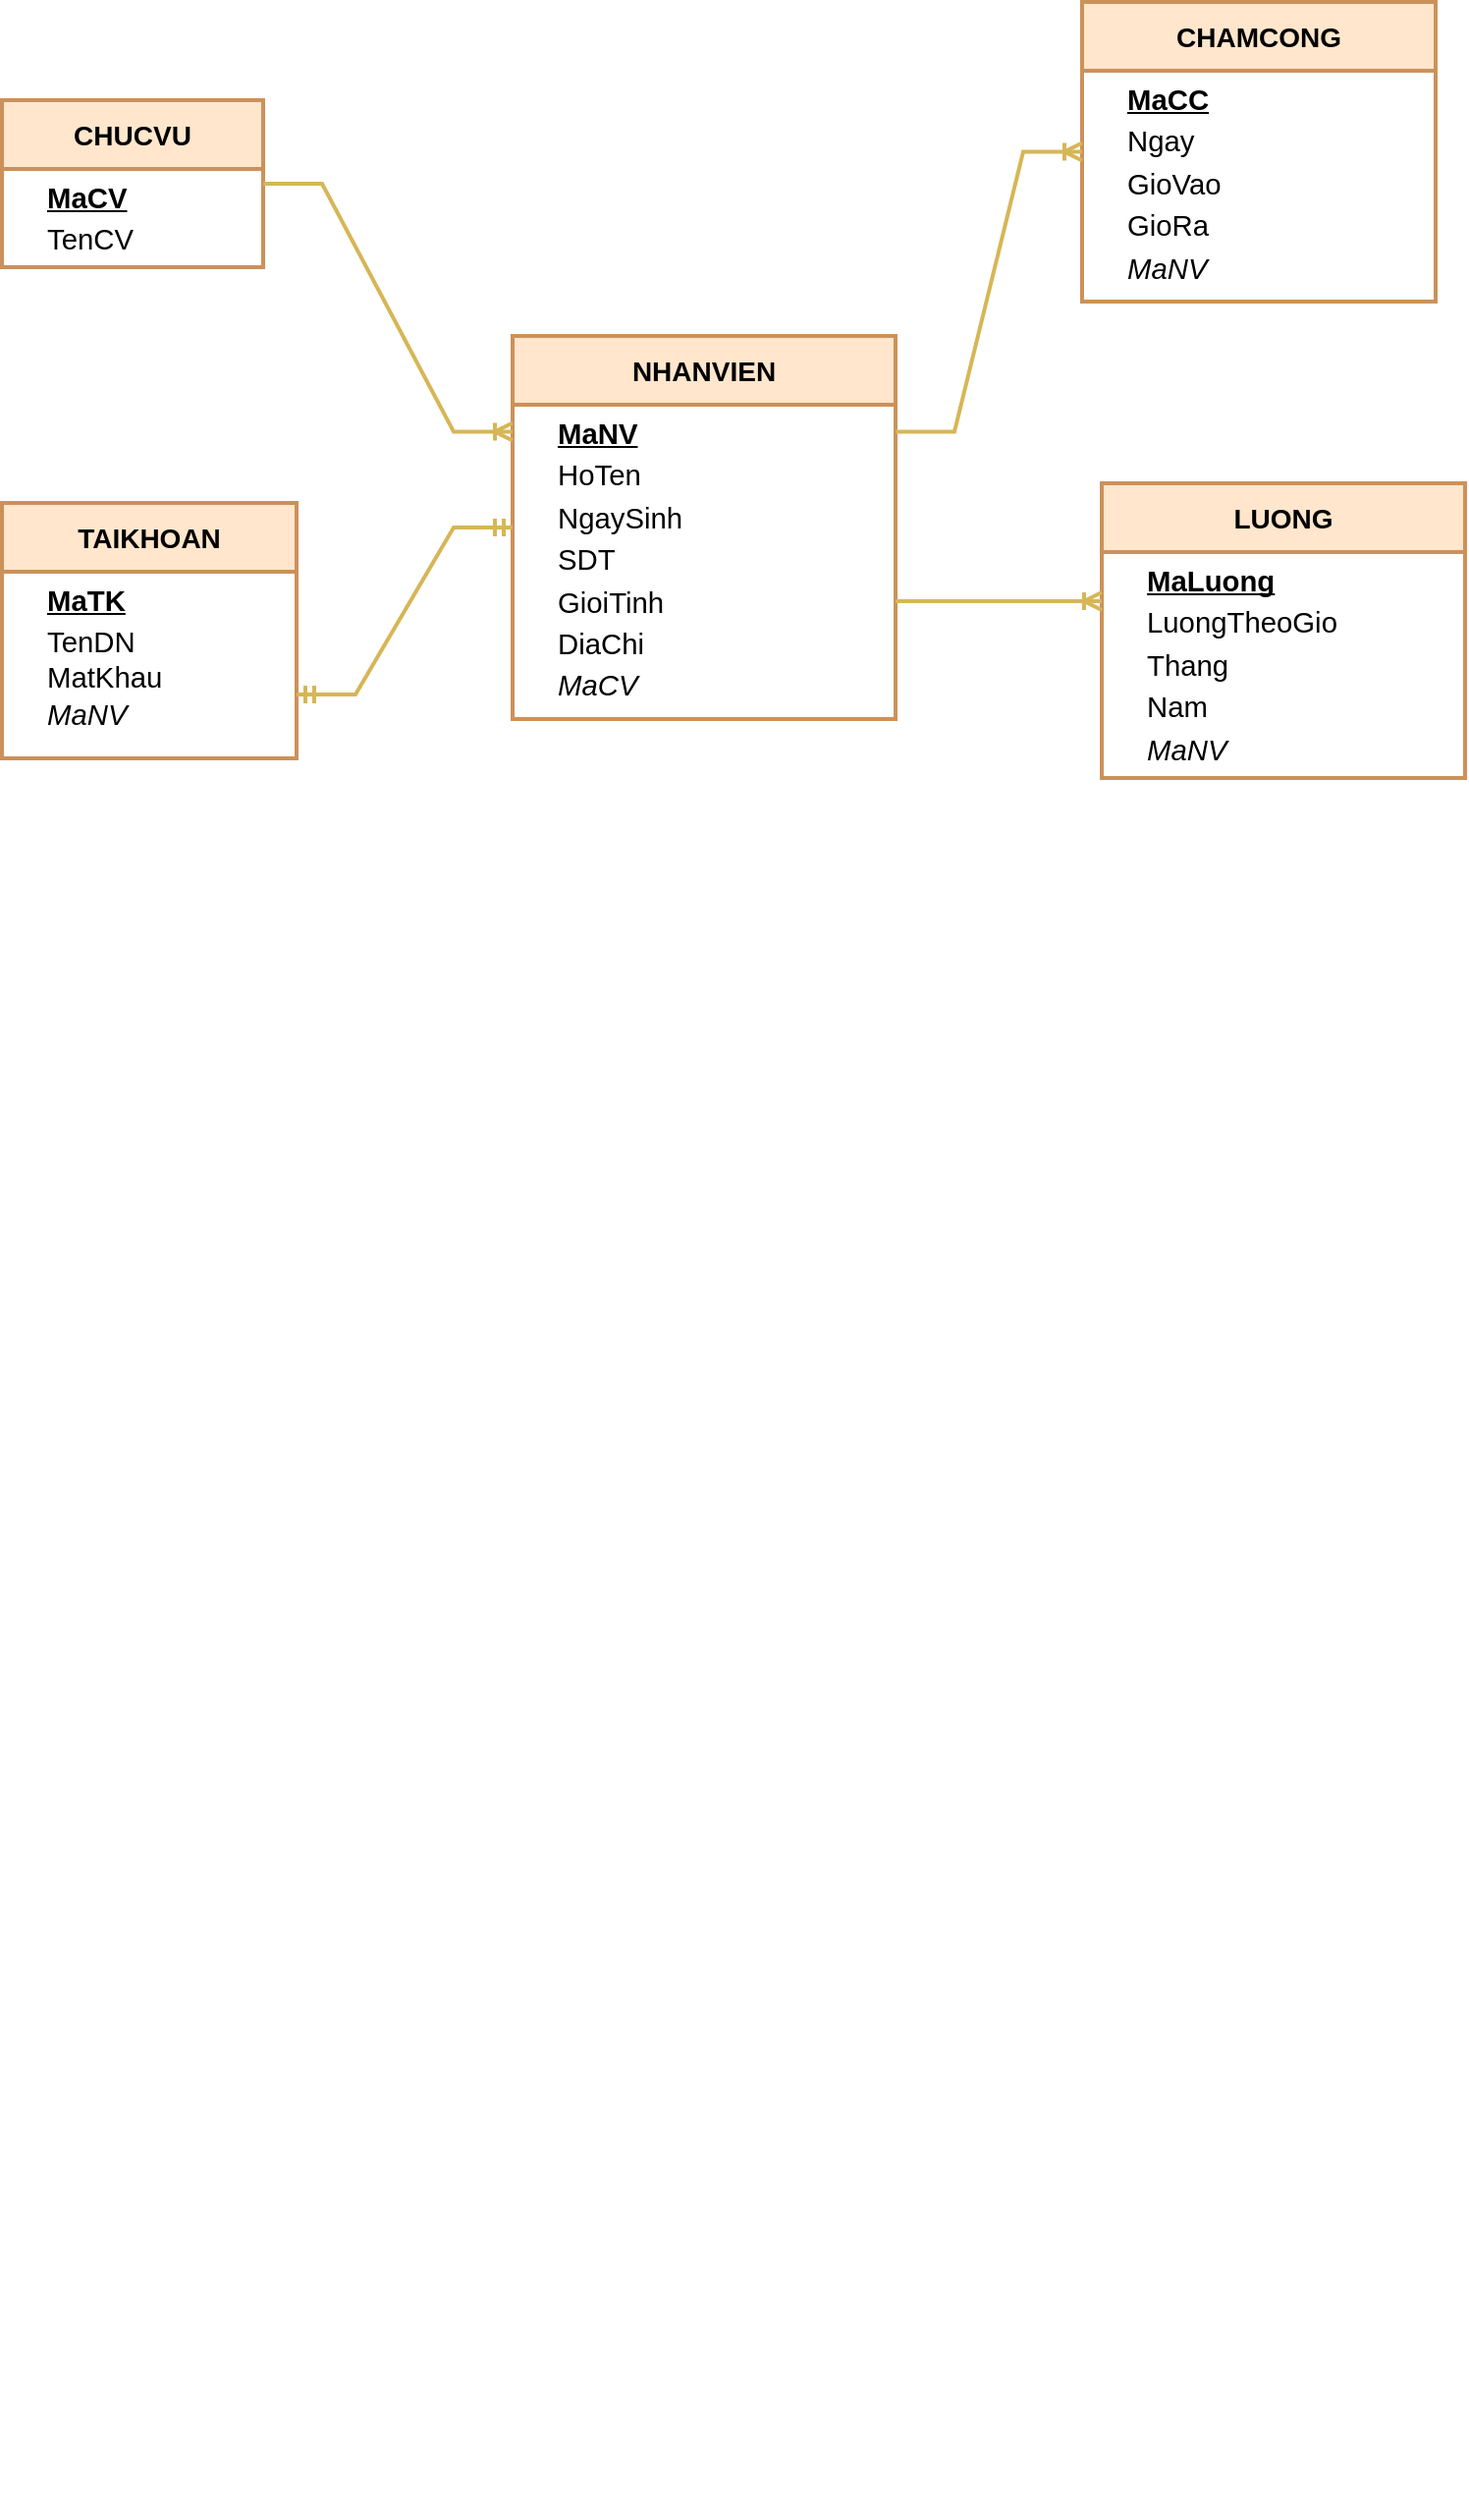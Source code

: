 <mxfile version="23.1.5" type="device">
  <diagram name="Page-1" id="ZubcaT3d2NEwZOVKlh6q">
    <mxGraphModel dx="1179" dy="1702" grid="1" gridSize="10" guides="1" tooltips="1" connect="1" arrows="1" fold="1" page="1" pageScale="1" pageWidth="850" pageHeight="1100" math="0" shadow="0">
      <root>
        <mxCell id="0" />
        <mxCell id="1" parent="0" />
        <mxCell id="2L5laDz5T02__P0URJwI-88" value="" style="shape=tableRow;horizontal=0;startSize=0;swimlaneHead=0;swimlaneBody=0;fillColor=none;collapsible=0;dropTarget=0;points=[[0,0.5],[1,0.5]];portConstraint=eastwest;top=0;left=0;right=0;bottom=0;" vertex="1" parent="1">
          <mxGeometry x="400" y="250" width="200" height="30" as="geometry" />
        </mxCell>
        <mxCell id="2L5laDz5T02__P0URJwI-89" value="&lt;br&gt;&lt;div&gt;&lt;br/&gt;&lt;/div&gt;" style="shape=partialRectangle;connectable=0;fillColor=none;top=0;left=0;bottom=0;right=0;editable=1;overflow=hidden;whiteSpace=wrap;html=1;" vertex="1" parent="2L5laDz5T02__P0URJwI-88">
          <mxGeometry width="30" height="30" as="geometry">
            <mxRectangle width="30" height="30" as="alternateBounds" />
          </mxGeometry>
        </mxCell>
        <mxCell id="2L5laDz5T02__P0URJwI-91" value="" style="shape=tableRow;horizontal=0;startSize=0;swimlaneHead=0;swimlaneBody=0;fillColor=none;collapsible=0;dropTarget=0;points=[[0,0.5],[1,0.5]];portConstraint=eastwest;top=0;left=0;right=0;bottom=0;" vertex="1" parent="1">
          <mxGeometry x="400" y="290" width="200" height="30" as="geometry" />
        </mxCell>
        <mxCell id="2L5laDz5T02__P0URJwI-92" value="&lt;br&gt;&lt;div&gt;&lt;br/&gt;&lt;/div&gt;" style="shape=partialRectangle;connectable=0;fillColor=none;top=0;left=0;bottom=0;right=0;editable=1;overflow=hidden;whiteSpace=wrap;html=1;" vertex="1" parent="2L5laDz5T02__P0URJwI-91">
          <mxGeometry width="30" height="30" as="geometry">
            <mxRectangle width="30" height="30" as="alternateBounds" />
          </mxGeometry>
        </mxCell>
        <mxCell id="2L5laDz5T02__P0URJwI-94" value="" style="shape=tableRow;horizontal=0;startSize=0;swimlaneHead=0;swimlaneBody=0;fillColor=none;collapsible=0;dropTarget=0;points=[[0,0.5],[1,0.5]];portConstraint=eastwest;top=0;left=0;right=0;bottom=0;" vertex="1" parent="1">
          <mxGeometry x="400" y="320" width="200" height="30" as="geometry" />
        </mxCell>
        <mxCell id="2L5laDz5T02__P0URJwI-95" value="&lt;br&gt;&lt;div&gt;&lt;br/&gt;&lt;/div&gt;" style="shape=partialRectangle;connectable=0;fillColor=none;top=0;left=0;bottom=0;right=0;editable=1;overflow=hidden;whiteSpace=wrap;html=1;" vertex="1" parent="2L5laDz5T02__P0URJwI-94">
          <mxGeometry width="30" height="30" as="geometry">
            <mxRectangle width="30" height="30" as="alternateBounds" />
          </mxGeometry>
        </mxCell>
        <mxCell id="2L5laDz5T02__P0URJwI-97" value="" style="shape=tableRow;horizontal=0;startSize=0;swimlaneHead=0;swimlaneBody=0;fillColor=none;collapsible=0;dropTarget=0;points=[[0,0.5],[1,0.5]];portConstraint=eastwest;top=0;left=0;right=0;bottom=0;" vertex="1" parent="1">
          <mxGeometry x="400" y="360" width="200" height="30" as="geometry" />
        </mxCell>
        <mxCell id="2L5laDz5T02__P0URJwI-98" value="&lt;br&gt;&lt;div&gt;&lt;br/&gt;&lt;/div&gt;" style="shape=partialRectangle;connectable=0;fillColor=none;top=0;left=0;bottom=0;right=0;editable=1;overflow=hidden;whiteSpace=wrap;html=1;" vertex="1" parent="2L5laDz5T02__P0URJwI-97">
          <mxGeometry width="30" height="30" as="geometry">
            <mxRectangle width="30" height="30" as="alternateBounds" />
          </mxGeometry>
        </mxCell>
        <mxCell id="2L5laDz5T02__P0URJwI-102" value="&lt;b&gt;&lt;font style=&quot;font-size: 14px;&quot;&gt;NHANVIEN&lt;/font&gt;&lt;/b&gt;" style="swimlane;html=1;startSize=35;fontStyle=0;collapsible=0;horizontal=1;swimlaneLine=1;strokeWidth=2;swimlaneFillColor=#ffffff;whiteSpace=wrap;fillColor=#ffe6cc;strokeColor=#CC915A;" vertex="1" parent="1">
          <mxGeometry x="640" y="-710" width="195" height="195" as="geometry" />
        </mxCell>
        <mxCell id="2L5laDz5T02__P0URJwI-103" value="&lt;sup&gt;&lt;span style=&quot;border-color: var(--border-color); color: rgb(0, 0, 0); font-style: normal; font-variant: normal; letter-spacing: normal; orphans: 2; text-align: center; text-indent: 0px; text-transform: none; widows: 2; word-spacing: 0px; -webkit-text-stroke-width: 0px; background-color: transparent; text-decoration: underline; font-size: 11pt; font-family: Arial, sans-serif; font-weight: 700; text-decoration-skip-ink: none;&quot;&gt;MaNV&lt;br&gt;&lt;/span&gt;&lt;span style=&quot;border-color: var(--border-color); color: rgb(0, 0, 0); font-variant: normal; font-weight: 400; letter-spacing: normal; orphans: 2; text-align: center; text-indent: 0px; text-transform: none; widows: 2; word-spacing: 0px; -webkit-text-stroke-width: 0px; background-color: transparent; text-decoration-thickness: initial; text-decoration-style: initial; text-decoration-color: initial; font-size: 11pt; font-family: Arial, sans-serif;&quot;&gt;HoTen&lt;br&gt;NgaySinh&lt;br&gt;SDT&lt;br&gt;GioiTinh&lt;br&gt;DiaChi&lt;br&gt;&lt;/span&gt;&lt;span style=&quot;border-color: var(--border-color); color: rgb(0, 0, 0); font-variant: normal; font-weight: 400; letter-spacing: normal; orphans: 2; text-align: center; text-indent: 0px; text-transform: none; widows: 2; word-spacing: 0px; -webkit-text-stroke-width: 0px; background-color: transparent; text-decoration-thickness: initial; text-decoration-style: initial; text-decoration-color: initial; font-size: 11pt; font-family: Arial, sans-serif;&quot;&gt;&lt;i&gt;MaCV&lt;/i&gt;&lt;/span&gt;&lt;/sup&gt;" style="text;whiteSpace=wrap;html=1;" vertex="1" parent="2L5laDz5T02__P0URJwI-102">
          <mxGeometry x="21.25" y="35" width="83.75" height="155" as="geometry" />
        </mxCell>
        <mxCell id="2L5laDz5T02__P0URJwI-104" value="&lt;b&gt;&lt;font style=&quot;font-size: 14px;&quot;&gt;CHUCVU&lt;/font&gt;&lt;/b&gt;" style="swimlane;html=1;startSize=35;fontStyle=0;collapsible=0;horizontal=1;swimlaneLine=1;strokeWidth=2;swimlaneFillColor=#ffffff;whiteSpace=wrap;fillColor=#ffe6cc;strokeColor=#CC915A;" vertex="1" parent="1">
          <mxGeometry x="380" y="-830" width="133" height="85" as="geometry" />
        </mxCell>
        <mxCell id="2L5laDz5T02__P0URJwI-105" value="&lt;sup&gt;&lt;span style=&quot;border-color: var(--border-color); color: rgb(0, 0, 0); font-style: normal; font-variant: normal; letter-spacing: normal; orphans: 2; text-align: center; text-indent: 0px; text-transform: none; widows: 2; word-spacing: 0px; -webkit-text-stroke-width: 0px; background-color: transparent; text-decoration: underline; font-size: 11pt; font-family: Arial, sans-serif; font-weight: 700; text-decoration-skip-ink: none;&quot;&gt;MaCV&lt;br&gt;&lt;/span&gt;&lt;span style=&quot;border-color: var(--border-color); color: rgb(0, 0, 0); font-variant: normal; font-weight: 400; letter-spacing: normal; orphans: 2; text-align: center; text-indent: 0px; text-transform: none; widows: 2; word-spacing: 0px; -webkit-text-stroke-width: 0px; background-color: transparent; text-decoration-thickness: initial; text-decoration-style: initial; text-decoration-color: initial; font-size: 11pt; font-family: Arial, sans-serif;&quot;&gt;TenCV&lt;br&gt;&lt;/span&gt;&lt;/sup&gt;" style="text;whiteSpace=wrap;html=1;" vertex="1" parent="2L5laDz5T02__P0URJwI-104">
          <mxGeometry x="21.25" y="35" width="83.75" height="55" as="geometry" />
        </mxCell>
        <mxCell id="2L5laDz5T02__P0URJwI-106" value="&lt;b&gt;&lt;font style=&quot;font-size: 14px;&quot;&gt;TAIKHOAN&lt;/font&gt;&lt;/b&gt;" style="swimlane;html=1;startSize=35;fontStyle=0;collapsible=0;horizontal=1;swimlaneLine=1;strokeWidth=2;swimlaneFillColor=#ffffff;whiteSpace=wrap;fillColor=#ffe6cc;strokeColor=#CC915A;" vertex="1" parent="1">
          <mxGeometry x="380" y="-625" width="150" height="130" as="geometry" />
        </mxCell>
        <mxCell id="2L5laDz5T02__P0URJwI-107" value="&lt;sup&gt;&lt;span style=&quot;border-color: var(--border-color); color: rgb(0, 0, 0); font-style: normal; font-variant: normal; letter-spacing: normal; orphans: 2; text-align: center; text-indent: 0px; text-transform: none; widows: 2; word-spacing: 0px; -webkit-text-stroke-width: 0px; background-color: transparent; text-decoration: underline; font-size: 11pt; font-family: Arial, sans-serif; font-weight: 700; text-decoration-skip-ink: none;&quot;&gt;MaTK&lt;br&gt;&lt;/span&gt;&lt;/sup&gt;&lt;span style=&quot;border-color: var(--border-color); font-variant-numeric: normal; font-variant-east-asian: normal; font-variant-alternates: normal; font-variant-position: normal; text-align: center; background-color: transparent; font-size: 11pt; font-family: Arial, sans-serif; vertical-align: baseline;&quot;&gt;TenDN MatKhau&lt;br&gt;&lt;/span&gt;&lt;span style=&quot;border-color: var(--border-color); font-variant-numeric: normal; font-variant-east-asian: normal; font-variant-alternates: normal; font-variant-position: normal; text-align: center; background-color: transparent; font-size: 11pt; font-family: Arial, sans-serif; font-style: italic; vertical-align: baseline;&quot;&gt;MaNV&lt;/span&gt;&lt;sup&gt;&lt;br&gt;&lt;/sup&gt;" style="text;whiteSpace=wrap;html=1;" vertex="1" parent="2L5laDz5T02__P0URJwI-106">
          <mxGeometry x="21.25" y="35" width="83.75" height="155" as="geometry" />
        </mxCell>
        <mxCell id="2L5laDz5T02__P0URJwI-108" value="&lt;b&gt;&lt;font style=&quot;font-size: 14px;&quot;&gt;CHAMCONG&lt;/font&gt;&lt;/b&gt;" style="swimlane;html=1;startSize=35;fontStyle=0;collapsible=0;horizontal=1;swimlaneLine=1;strokeWidth=2;swimlaneFillColor=#ffffff;whiteSpace=wrap;fillColor=#ffe6cc;strokeColor=#CC915A;" vertex="1" parent="1">
          <mxGeometry x="930" y="-880" width="180" height="152.5" as="geometry" />
        </mxCell>
        <mxCell id="2L5laDz5T02__P0URJwI-109" value="&lt;sup&gt;&lt;span style=&quot;border-color: var(--border-color); color: rgb(0, 0, 0); font-style: normal; font-variant: normal; letter-spacing: normal; orphans: 2; text-align: center; text-indent: 0px; text-transform: none; widows: 2; word-spacing: 0px; -webkit-text-stroke-width: 0px; background-color: transparent; text-decoration: underline; font-size: 11pt; font-family: Arial, sans-serif; font-weight: 700; text-decoration-skip-ink: none;&quot;&gt;MaCC&lt;br&gt;&lt;/span&gt;&lt;span style=&quot;border-color: var(--border-color); color: rgb(0, 0, 0); font-variant: normal; font-weight: 400; letter-spacing: normal; orphans: 2; text-align: center; text-indent: 0px; text-transform: none; widows: 2; word-spacing: 0px; -webkit-text-stroke-width: 0px; background-color: transparent; text-decoration-thickness: initial; text-decoration-style: initial; text-decoration-color: initial; font-size: 11pt; font-family: Arial, sans-serif;&quot;&gt;Ngay&lt;br&gt;GioVao&lt;br&gt;GioRa&lt;br&gt;&lt;/span&gt;&lt;span style=&quot;border-color: var(--border-color); color: rgb(0, 0, 0); font-variant: normal; font-weight: 400; letter-spacing: normal; orphans: 2; text-align: center; text-indent: 0px; text-transform: none; widows: 2; word-spacing: 0px; -webkit-text-stroke-width: 0px; background-color: transparent; text-decoration-thickness: initial; text-decoration-style: initial; text-decoration-color: initial; font-size: 11pt; font-family: Arial, sans-serif;&quot;&gt;&lt;i&gt;MaNV&lt;/i&gt;&lt;/span&gt;&lt;/sup&gt;" style="text;whiteSpace=wrap;html=1;" vertex="1" parent="2L5laDz5T02__P0URJwI-108">
          <mxGeometry x="21.25" y="35" width="83.75" height="155" as="geometry" />
        </mxCell>
        <mxCell id="2L5laDz5T02__P0URJwI-110" value="&lt;b&gt;&lt;font style=&quot;font-size: 14px;&quot;&gt;LUONG&lt;/font&gt;&lt;/b&gt;" style="swimlane;html=1;startSize=35;fontStyle=0;collapsible=0;horizontal=1;swimlaneLine=1;strokeWidth=2;swimlaneFillColor=#ffffff;whiteSpace=wrap;fillColor=#ffe6cc;strokeColor=#CC915A;" vertex="1" parent="1">
          <mxGeometry x="940" y="-635" width="185" height="150" as="geometry" />
        </mxCell>
        <mxCell id="2L5laDz5T02__P0URJwI-111" value="&lt;sup&gt;&lt;span style=&quot;border-color: var(--border-color); color: rgb(0, 0, 0); font-style: normal; font-variant: normal; letter-spacing: normal; orphans: 2; text-align: center; text-indent: 0px; text-transform: none; widows: 2; word-spacing: 0px; -webkit-text-stroke-width: 0px; background-color: transparent; text-decoration: underline; font-size: 11pt; font-family: Arial, sans-serif; font-weight: 700; text-decoration-skip-ink: none;&quot;&gt;MaLuong&lt;br&gt;&lt;/span&gt;&lt;span style=&quot;border-color: var(--border-color); color: rgb(0, 0, 0); font-variant: normal; font-weight: 400; letter-spacing: normal; orphans: 2; text-align: center; text-indent: 0px; text-transform: none; widows: 2; word-spacing: 0px; -webkit-text-stroke-width: 0px; background-color: transparent; text-decoration-thickness: initial; text-decoration-style: initial; text-decoration-color: initial; font-size: 11pt; font-family: Arial, sans-serif;&quot;&gt;LuongTheoGio&lt;br&gt;Thang&lt;br&gt;Nam&lt;br&gt;&lt;/span&gt;&lt;span style=&quot;border-color: var(--border-color); color: rgb(0, 0, 0); font-variant: normal; font-weight: 400; letter-spacing: normal; orphans: 2; text-align: center; text-indent: 0px; text-transform: none; widows: 2; word-spacing: 0px; -webkit-text-stroke-width: 0px; background-color: transparent; text-decoration-thickness: initial; text-decoration-style: initial; text-decoration-color: initial; font-size: 11pt; font-family: Arial, sans-serif;&quot;&gt;&lt;i&gt;MaNV&lt;/i&gt;&lt;/span&gt;&lt;/sup&gt;" style="text;whiteSpace=wrap;html=1;" vertex="1" parent="2L5laDz5T02__P0URJwI-110">
          <mxGeometry x="21.25" y="35" width="108.75" height="155" as="geometry" />
        </mxCell>
        <mxCell id="2L5laDz5T02__P0URJwI-113" value="" style="edgeStyle=entityRelationEdgeStyle;fontSize=12;html=1;endArrow=ERmandOne;startArrow=ERmandOne;rounded=0;entryX=0;entryY=0.5;entryDx=0;entryDy=0;fillColor=#fff2cc;strokeColor=#d6b656;strokeWidth=2;exitX=1;exitY=0.75;exitDx=0;exitDy=0;" edge="1" parent="1" source="2L5laDz5T02__P0URJwI-106" target="2L5laDz5T02__P0URJwI-102">
          <mxGeometry width="100" height="100" relative="1" as="geometry">
            <mxPoint x="490" y="-490" as="sourcePoint" />
            <mxPoint x="640" y="-570" as="targetPoint" />
          </mxGeometry>
        </mxCell>
        <mxCell id="2L5laDz5T02__P0URJwI-114" value="" style="edgeStyle=entityRelationEdgeStyle;fontSize=12;html=1;endArrow=ERoneToMany;rounded=0;exitX=1;exitY=0.5;exitDx=0;exitDy=0;fillColor=#fff2cc;strokeColor=#d6b656;strokeWidth=2;entryX=0;entryY=0.25;entryDx=0;entryDy=0;" edge="1" parent="1" source="2L5laDz5T02__P0URJwI-104" target="2L5laDz5T02__P0URJwI-102">
          <mxGeometry width="100" height="100" relative="1" as="geometry">
            <mxPoint x="570" y="-750.0" as="sourcePoint" />
            <mxPoint x="640" y="-530" as="targetPoint" />
          </mxGeometry>
        </mxCell>
        <mxCell id="2L5laDz5T02__P0URJwI-115" value="" style="edgeStyle=entityRelationEdgeStyle;fontSize=12;html=1;endArrow=ERoneToMany;rounded=0;exitX=1;exitY=0.25;exitDx=0;exitDy=0;fillColor=#fff2cc;strokeColor=#d6b656;strokeWidth=2;entryX=0;entryY=0.5;entryDx=0;entryDy=0;" edge="1" parent="1" source="2L5laDz5T02__P0URJwI-102" target="2L5laDz5T02__P0URJwI-108">
          <mxGeometry width="100" height="100" relative="1" as="geometry">
            <mxPoint x="750" y="-760.0" as="sourcePoint" />
            <mxPoint x="910" y="-750" as="targetPoint" />
          </mxGeometry>
        </mxCell>
        <mxCell id="2L5laDz5T02__P0URJwI-116" value="" style="edgeStyle=entityRelationEdgeStyle;fontSize=12;html=1;endArrow=ERoneToMany;rounded=0;fillColor=#fff2cc;strokeColor=#d6b656;strokeWidth=2;" edge="1" parent="1">
          <mxGeometry width="100" height="100" relative="1" as="geometry">
            <mxPoint x="835" y="-575" as="sourcePoint" />
            <mxPoint x="940" y="-575" as="targetPoint" />
          </mxGeometry>
        </mxCell>
      </root>
    </mxGraphModel>
  </diagram>
</mxfile>
